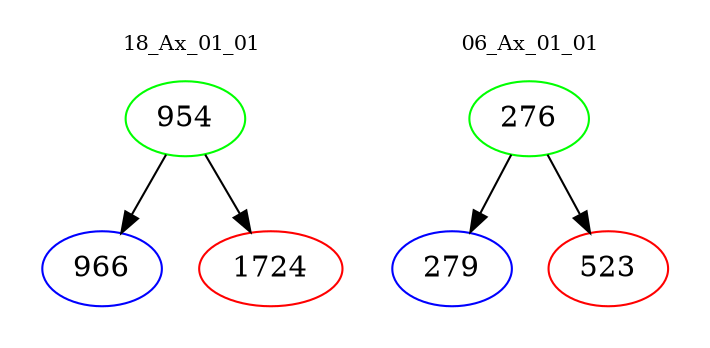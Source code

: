 digraph{
subgraph cluster_0 {
color = white
label = "18_Ax_01_01";
fontsize=10;
T0_954 [label="954", color="green"]
T0_954 -> T0_966 [color="black"]
T0_966 [label="966", color="blue"]
T0_954 -> T0_1724 [color="black"]
T0_1724 [label="1724", color="red"]
}
subgraph cluster_1 {
color = white
label = "06_Ax_01_01";
fontsize=10;
T1_276 [label="276", color="green"]
T1_276 -> T1_279 [color="black"]
T1_279 [label="279", color="blue"]
T1_276 -> T1_523 [color="black"]
T1_523 [label="523", color="red"]
}
}
